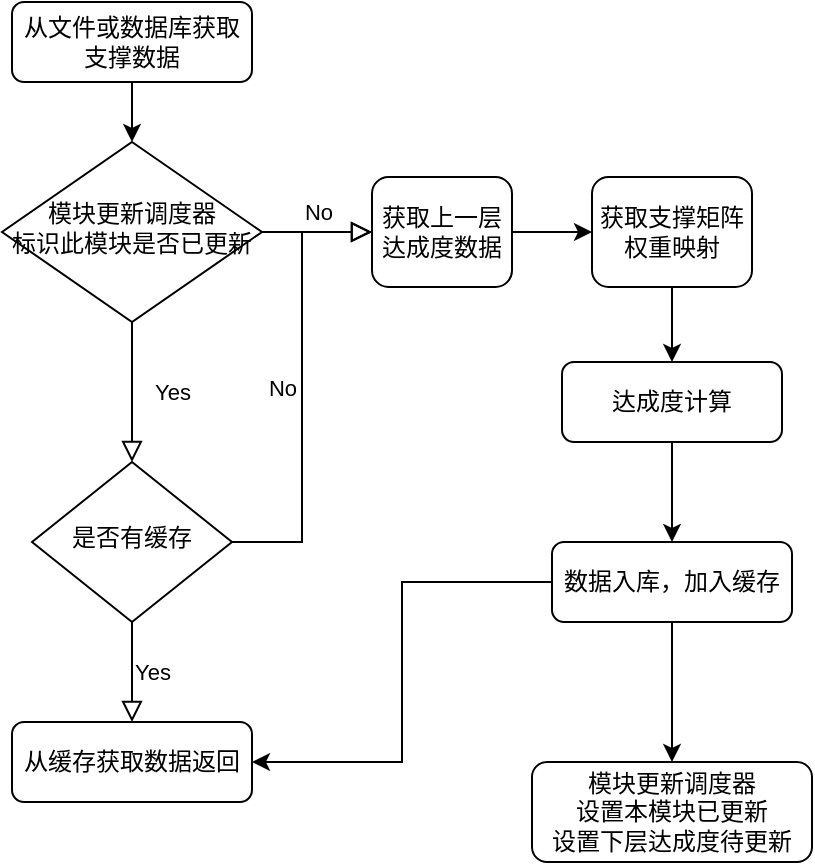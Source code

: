 <mxfile version="21.2.1" type="github">
  <diagram id="C5RBs43oDa-KdzZeNtuy" name="Page-1">
    <mxGraphModel dx="1050" dy="549" grid="1" gridSize="10" guides="1" tooltips="1" connect="1" arrows="1" fold="1" page="1" pageScale="1" pageWidth="827" pageHeight="1169" math="0" shadow="0">
      <root>
        <mxCell id="WIyWlLk6GJQsqaUBKTNV-0" />
        <mxCell id="WIyWlLk6GJQsqaUBKTNV-1" parent="WIyWlLk6GJQsqaUBKTNV-0" />
        <mxCell id="WIyWlLk6GJQsqaUBKTNV-4" value="Yes" style="rounded=0;html=1;jettySize=auto;orthogonalLoop=1;fontSize=11;endArrow=block;endFill=0;endSize=8;strokeWidth=1;shadow=0;labelBackgroundColor=none;edgeStyle=orthogonalEdgeStyle;exitX=0.5;exitY=1;exitDx=0;exitDy=0;entryX=0.5;entryY=0;entryDx=0;entryDy=0;" parent="WIyWlLk6GJQsqaUBKTNV-1" source="WIyWlLk6GJQsqaUBKTNV-6" target="42ISi6kB1kPQOjR3Hgmy-5" edge="1">
          <mxGeometry y="20" relative="1" as="geometry">
            <mxPoint as="offset" />
            <mxPoint x="400" y="430" as="sourcePoint" />
            <mxPoint x="290" y="390" as="targetPoint" />
          </mxGeometry>
        </mxCell>
        <mxCell id="WIyWlLk6GJQsqaUBKTNV-5" value="No" style="edgeStyle=orthogonalEdgeStyle;rounded=0;html=1;jettySize=auto;orthogonalLoop=1;fontSize=11;endArrow=block;endFill=0;endSize=8;strokeWidth=1;shadow=0;labelBackgroundColor=none;exitX=1;exitY=0.5;exitDx=0;exitDy=0;entryX=0;entryY=0.5;entryDx=0;entryDy=0;" parent="WIyWlLk6GJQsqaUBKTNV-1" source="42ISi6kB1kPQOjR3Hgmy-5" target="42ISi6kB1kPQOjR3Hgmy-9" edge="1">
          <mxGeometry y="10" relative="1" as="geometry">
            <mxPoint as="offset" />
            <mxPoint x="450" y="390" as="sourcePoint" />
            <mxPoint x="414" y="450" as="targetPoint" />
          </mxGeometry>
        </mxCell>
        <mxCell id="WIyWlLk6GJQsqaUBKTNV-6" value="模块更新调度器&lt;br&gt;标识此模块是否已更新" style="rhombus;whiteSpace=wrap;html=1;shadow=0;fontFamily=Helvetica;fontSize=12;align=center;strokeWidth=1;spacing=6;spacingTop=-4;" parent="WIyWlLk6GJQsqaUBKTNV-1" vertex="1">
          <mxGeometry x="225" y="250" width="130" height="90" as="geometry" />
        </mxCell>
        <mxCell id="42ISi6kB1kPQOjR3Hgmy-4" value="" style="edgeStyle=orthogonalEdgeStyle;rounded=0;orthogonalLoop=1;jettySize=auto;html=1;" edge="1" parent="WIyWlLk6GJQsqaUBKTNV-1" source="42ISi6kB1kPQOjR3Hgmy-2" target="WIyWlLk6GJQsqaUBKTNV-6">
          <mxGeometry relative="1" as="geometry" />
        </mxCell>
        <mxCell id="42ISi6kB1kPQOjR3Hgmy-2" value="从文件或数据库获取支撑数据" style="rounded=1;whiteSpace=wrap;html=1;fontSize=12;glass=0;strokeWidth=1;shadow=0;" vertex="1" parent="WIyWlLk6GJQsqaUBKTNV-1">
          <mxGeometry x="230" y="180" width="120" height="40" as="geometry" />
        </mxCell>
        <mxCell id="42ISi6kB1kPQOjR3Hgmy-5" value="是否有缓存" style="rhombus;whiteSpace=wrap;html=1;shadow=0;fontFamily=Helvetica;fontSize=12;align=center;strokeWidth=1;spacing=6;spacingTop=-4;" vertex="1" parent="WIyWlLk6GJQsqaUBKTNV-1">
          <mxGeometry x="240" y="410" width="100" height="80" as="geometry" />
        </mxCell>
        <mxCell id="42ISi6kB1kPQOjR3Hgmy-6" value="从缓存获取数据返回" style="rounded=1;whiteSpace=wrap;html=1;fontSize=12;glass=0;strokeWidth=1;shadow=0;" vertex="1" parent="WIyWlLk6GJQsqaUBKTNV-1">
          <mxGeometry x="230" y="540" width="120" height="40" as="geometry" />
        </mxCell>
        <mxCell id="42ISi6kB1kPQOjR3Hgmy-7" value="Yes" style="edgeStyle=orthogonalEdgeStyle;rounded=0;html=1;jettySize=auto;orthogonalLoop=1;fontSize=11;endArrow=block;endFill=0;endSize=8;strokeWidth=1;shadow=0;labelBackgroundColor=none;exitX=0.5;exitY=1;exitDx=0;exitDy=0;entryX=0.5;entryY=0;entryDx=0;entryDy=0;" edge="1" parent="WIyWlLk6GJQsqaUBKTNV-1" source="42ISi6kB1kPQOjR3Hgmy-5" target="42ISi6kB1kPQOjR3Hgmy-6">
          <mxGeometry y="10" relative="1" as="geometry">
            <mxPoint as="offset" />
            <mxPoint x="460" y="520" as="sourcePoint" />
            <mxPoint x="570" y="520" as="targetPoint" />
          </mxGeometry>
        </mxCell>
        <mxCell id="42ISi6kB1kPQOjR3Hgmy-8" value="No" style="edgeStyle=orthogonalEdgeStyle;rounded=0;html=1;jettySize=auto;orthogonalLoop=1;fontSize=11;endArrow=block;endFill=0;endSize=8;strokeWidth=1;shadow=0;labelBackgroundColor=none;exitX=1;exitY=0.5;exitDx=0;exitDy=0;entryX=0;entryY=0.5;entryDx=0;entryDy=0;" edge="1" parent="WIyWlLk6GJQsqaUBKTNV-1" source="WIyWlLk6GJQsqaUBKTNV-6" target="42ISi6kB1kPQOjR3Hgmy-9">
          <mxGeometry y="10" relative="1" as="geometry">
            <mxPoint as="offset" />
            <mxPoint x="350" y="460" as="sourcePoint" />
            <mxPoint x="450" y="295" as="targetPoint" />
          </mxGeometry>
        </mxCell>
        <mxCell id="42ISi6kB1kPQOjR3Hgmy-12" value="" style="edgeStyle=orthogonalEdgeStyle;rounded=0;orthogonalLoop=1;jettySize=auto;html=1;" edge="1" parent="WIyWlLk6GJQsqaUBKTNV-1" source="42ISi6kB1kPQOjR3Hgmy-9" target="42ISi6kB1kPQOjR3Hgmy-11">
          <mxGeometry relative="1" as="geometry" />
        </mxCell>
        <mxCell id="42ISi6kB1kPQOjR3Hgmy-9" value="获取上一层达成度数据" style="rounded=1;whiteSpace=wrap;html=1;fontSize=12;glass=0;strokeWidth=1;shadow=0;" vertex="1" parent="WIyWlLk6GJQsqaUBKTNV-1">
          <mxGeometry x="410" y="267.5" width="70" height="55" as="geometry" />
        </mxCell>
        <mxCell id="42ISi6kB1kPQOjR3Hgmy-14" value="" style="edgeStyle=orthogonalEdgeStyle;rounded=0;orthogonalLoop=1;jettySize=auto;html=1;" edge="1" parent="WIyWlLk6GJQsqaUBKTNV-1" source="42ISi6kB1kPQOjR3Hgmy-11" target="42ISi6kB1kPQOjR3Hgmy-13">
          <mxGeometry relative="1" as="geometry" />
        </mxCell>
        <mxCell id="42ISi6kB1kPQOjR3Hgmy-11" value="获取支撑矩阵权重映射" style="whiteSpace=wrap;html=1;rounded=1;glass=0;strokeWidth=1;shadow=0;" vertex="1" parent="WIyWlLk6GJQsqaUBKTNV-1">
          <mxGeometry x="520" y="267.5" width="80" height="55" as="geometry" />
        </mxCell>
        <mxCell id="42ISi6kB1kPQOjR3Hgmy-16" value="" style="edgeStyle=orthogonalEdgeStyle;rounded=0;orthogonalLoop=1;jettySize=auto;html=1;" edge="1" parent="WIyWlLk6GJQsqaUBKTNV-1" source="42ISi6kB1kPQOjR3Hgmy-13" target="42ISi6kB1kPQOjR3Hgmy-15">
          <mxGeometry relative="1" as="geometry" />
        </mxCell>
        <mxCell id="42ISi6kB1kPQOjR3Hgmy-13" value="达成度计算" style="whiteSpace=wrap;html=1;rounded=1;glass=0;strokeWidth=1;shadow=0;" vertex="1" parent="WIyWlLk6GJQsqaUBKTNV-1">
          <mxGeometry x="505" y="360" width="110" height="40" as="geometry" />
        </mxCell>
        <mxCell id="42ISi6kB1kPQOjR3Hgmy-18" value="" style="edgeStyle=orthogonalEdgeStyle;rounded=0;orthogonalLoop=1;jettySize=auto;html=1;" edge="1" parent="WIyWlLk6GJQsqaUBKTNV-1" source="42ISi6kB1kPQOjR3Hgmy-15" target="42ISi6kB1kPQOjR3Hgmy-17">
          <mxGeometry relative="1" as="geometry" />
        </mxCell>
        <mxCell id="42ISi6kB1kPQOjR3Hgmy-19" style="edgeStyle=orthogonalEdgeStyle;rounded=0;orthogonalLoop=1;jettySize=auto;html=1;exitX=0;exitY=0.5;exitDx=0;exitDy=0;entryX=1;entryY=0.5;entryDx=0;entryDy=0;" edge="1" parent="WIyWlLk6GJQsqaUBKTNV-1" source="42ISi6kB1kPQOjR3Hgmy-15" target="42ISi6kB1kPQOjR3Hgmy-6">
          <mxGeometry relative="1" as="geometry" />
        </mxCell>
        <mxCell id="42ISi6kB1kPQOjR3Hgmy-15" value="数据入库，加入缓存" style="whiteSpace=wrap;html=1;rounded=1;glass=0;strokeWidth=1;shadow=0;" vertex="1" parent="WIyWlLk6GJQsqaUBKTNV-1">
          <mxGeometry x="500" y="450" width="120" height="40" as="geometry" />
        </mxCell>
        <mxCell id="42ISi6kB1kPQOjR3Hgmy-17" value="模块更新调度器&lt;br&gt;设置本模块已更新&lt;br&gt;设置下层达成度待更新" style="whiteSpace=wrap;html=1;rounded=1;glass=0;strokeWidth=1;shadow=0;" vertex="1" parent="WIyWlLk6GJQsqaUBKTNV-1">
          <mxGeometry x="490" y="560" width="140" height="50" as="geometry" />
        </mxCell>
      </root>
    </mxGraphModel>
  </diagram>
</mxfile>

